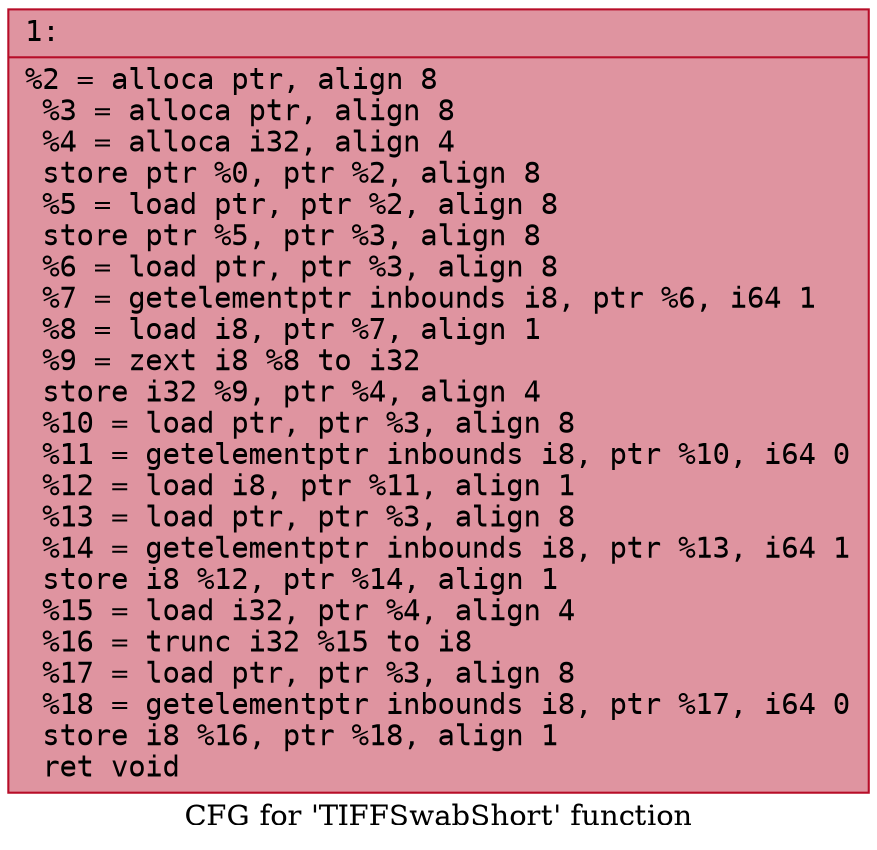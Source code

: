 digraph "CFG for 'TIFFSwabShort' function" {
	label="CFG for 'TIFFSwabShort' function";

	Node0x600000495fe0 [shape=record,color="#b70d28ff", style=filled, fillcolor="#b70d2870" fontname="Courier",label="{1:\l|  %2 = alloca ptr, align 8\l  %3 = alloca ptr, align 8\l  %4 = alloca i32, align 4\l  store ptr %0, ptr %2, align 8\l  %5 = load ptr, ptr %2, align 8\l  store ptr %5, ptr %3, align 8\l  %6 = load ptr, ptr %3, align 8\l  %7 = getelementptr inbounds i8, ptr %6, i64 1\l  %8 = load i8, ptr %7, align 1\l  %9 = zext i8 %8 to i32\l  store i32 %9, ptr %4, align 4\l  %10 = load ptr, ptr %3, align 8\l  %11 = getelementptr inbounds i8, ptr %10, i64 0\l  %12 = load i8, ptr %11, align 1\l  %13 = load ptr, ptr %3, align 8\l  %14 = getelementptr inbounds i8, ptr %13, i64 1\l  store i8 %12, ptr %14, align 1\l  %15 = load i32, ptr %4, align 4\l  %16 = trunc i32 %15 to i8\l  %17 = load ptr, ptr %3, align 8\l  %18 = getelementptr inbounds i8, ptr %17, i64 0\l  store i8 %16, ptr %18, align 1\l  ret void\l}"];
}
